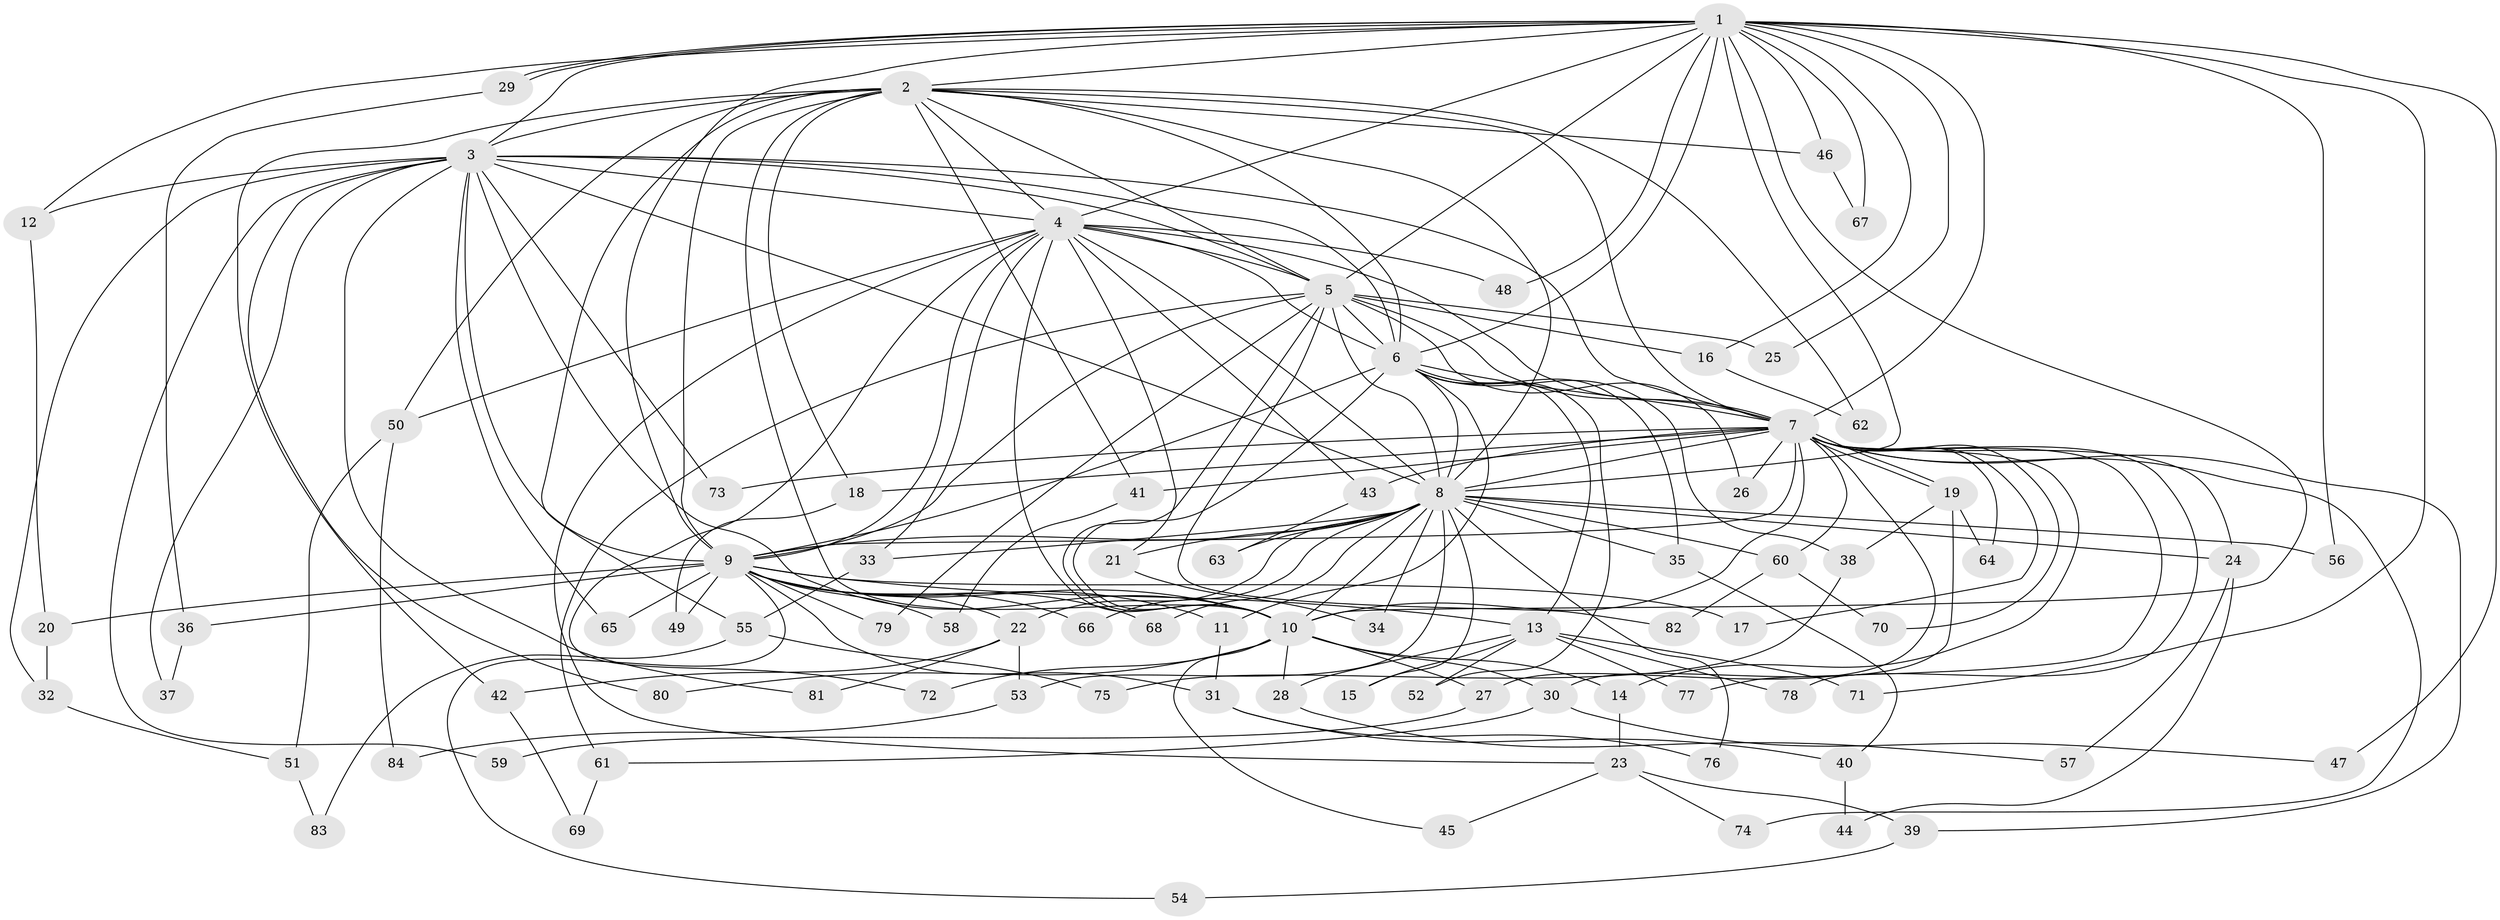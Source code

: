 // Generated by graph-tools (version 1.1) at 2025/35/03/09/25 02:35:14]
// undirected, 84 vertices, 193 edges
graph export_dot {
graph [start="1"]
  node [color=gray90,style=filled];
  1;
  2;
  3;
  4;
  5;
  6;
  7;
  8;
  9;
  10;
  11;
  12;
  13;
  14;
  15;
  16;
  17;
  18;
  19;
  20;
  21;
  22;
  23;
  24;
  25;
  26;
  27;
  28;
  29;
  30;
  31;
  32;
  33;
  34;
  35;
  36;
  37;
  38;
  39;
  40;
  41;
  42;
  43;
  44;
  45;
  46;
  47;
  48;
  49;
  50;
  51;
  52;
  53;
  54;
  55;
  56;
  57;
  58;
  59;
  60;
  61;
  62;
  63;
  64;
  65;
  66;
  67;
  68;
  69;
  70;
  71;
  72;
  73;
  74;
  75;
  76;
  77;
  78;
  79;
  80;
  81;
  82;
  83;
  84;
  1 -- 2;
  1 -- 3;
  1 -- 4;
  1 -- 5;
  1 -- 6;
  1 -- 7;
  1 -- 8;
  1 -- 9;
  1 -- 10;
  1 -- 12;
  1 -- 16;
  1 -- 25;
  1 -- 29;
  1 -- 29;
  1 -- 46;
  1 -- 47;
  1 -- 48;
  1 -- 56;
  1 -- 67;
  1 -- 71;
  2 -- 3;
  2 -- 4;
  2 -- 5;
  2 -- 6;
  2 -- 7;
  2 -- 8;
  2 -- 9;
  2 -- 10;
  2 -- 18;
  2 -- 41;
  2 -- 42;
  2 -- 46;
  2 -- 50;
  2 -- 55;
  2 -- 62;
  3 -- 4;
  3 -- 5;
  3 -- 6;
  3 -- 7;
  3 -- 8;
  3 -- 9;
  3 -- 10;
  3 -- 12;
  3 -- 32;
  3 -- 37;
  3 -- 59;
  3 -- 65;
  3 -- 73;
  3 -- 80;
  3 -- 81;
  4 -- 5;
  4 -- 6;
  4 -- 7;
  4 -- 8;
  4 -- 9;
  4 -- 10;
  4 -- 21;
  4 -- 23;
  4 -- 33;
  4 -- 43;
  4 -- 48;
  4 -- 50;
  4 -- 72;
  5 -- 6;
  5 -- 7;
  5 -- 8;
  5 -- 9;
  5 -- 10;
  5 -- 16;
  5 -- 25;
  5 -- 26;
  5 -- 61;
  5 -- 79;
  5 -- 82;
  6 -- 7;
  6 -- 8;
  6 -- 9;
  6 -- 10;
  6 -- 11;
  6 -- 13;
  6 -- 35;
  6 -- 38;
  6 -- 52;
  7 -- 8;
  7 -- 9;
  7 -- 10;
  7 -- 14;
  7 -- 17;
  7 -- 18;
  7 -- 19;
  7 -- 19;
  7 -- 24;
  7 -- 26;
  7 -- 27;
  7 -- 39;
  7 -- 41;
  7 -- 43;
  7 -- 60;
  7 -- 64;
  7 -- 70;
  7 -- 73;
  7 -- 74;
  7 -- 77;
  7 -- 78;
  8 -- 9;
  8 -- 10;
  8 -- 15;
  8 -- 21;
  8 -- 22;
  8 -- 24;
  8 -- 33;
  8 -- 34;
  8 -- 35;
  8 -- 53;
  8 -- 56;
  8 -- 60;
  8 -- 63;
  8 -- 66;
  8 -- 68;
  8 -- 76;
  9 -- 10;
  9 -- 11;
  9 -- 13;
  9 -- 17;
  9 -- 20;
  9 -- 22;
  9 -- 31;
  9 -- 36;
  9 -- 49;
  9 -- 54;
  9 -- 58;
  9 -- 65;
  9 -- 66;
  9 -- 68;
  9 -- 79;
  10 -- 14;
  10 -- 27;
  10 -- 28;
  10 -- 30;
  10 -- 45;
  10 -- 72;
  10 -- 80;
  11 -- 31;
  12 -- 20;
  13 -- 15;
  13 -- 28;
  13 -- 52;
  13 -- 71;
  13 -- 77;
  13 -- 78;
  14 -- 23;
  16 -- 62;
  18 -- 49;
  19 -- 30;
  19 -- 38;
  19 -- 64;
  20 -- 32;
  21 -- 34;
  22 -- 42;
  22 -- 53;
  22 -- 81;
  23 -- 39;
  23 -- 45;
  23 -- 74;
  24 -- 44;
  24 -- 57;
  27 -- 59;
  28 -- 57;
  29 -- 36;
  30 -- 47;
  30 -- 61;
  31 -- 40;
  31 -- 76;
  32 -- 51;
  33 -- 55;
  35 -- 40;
  36 -- 37;
  38 -- 75;
  39 -- 54;
  40 -- 44;
  41 -- 58;
  42 -- 69;
  43 -- 63;
  46 -- 67;
  50 -- 51;
  50 -- 84;
  51 -- 83;
  53 -- 84;
  55 -- 75;
  55 -- 83;
  60 -- 70;
  60 -- 82;
  61 -- 69;
}
